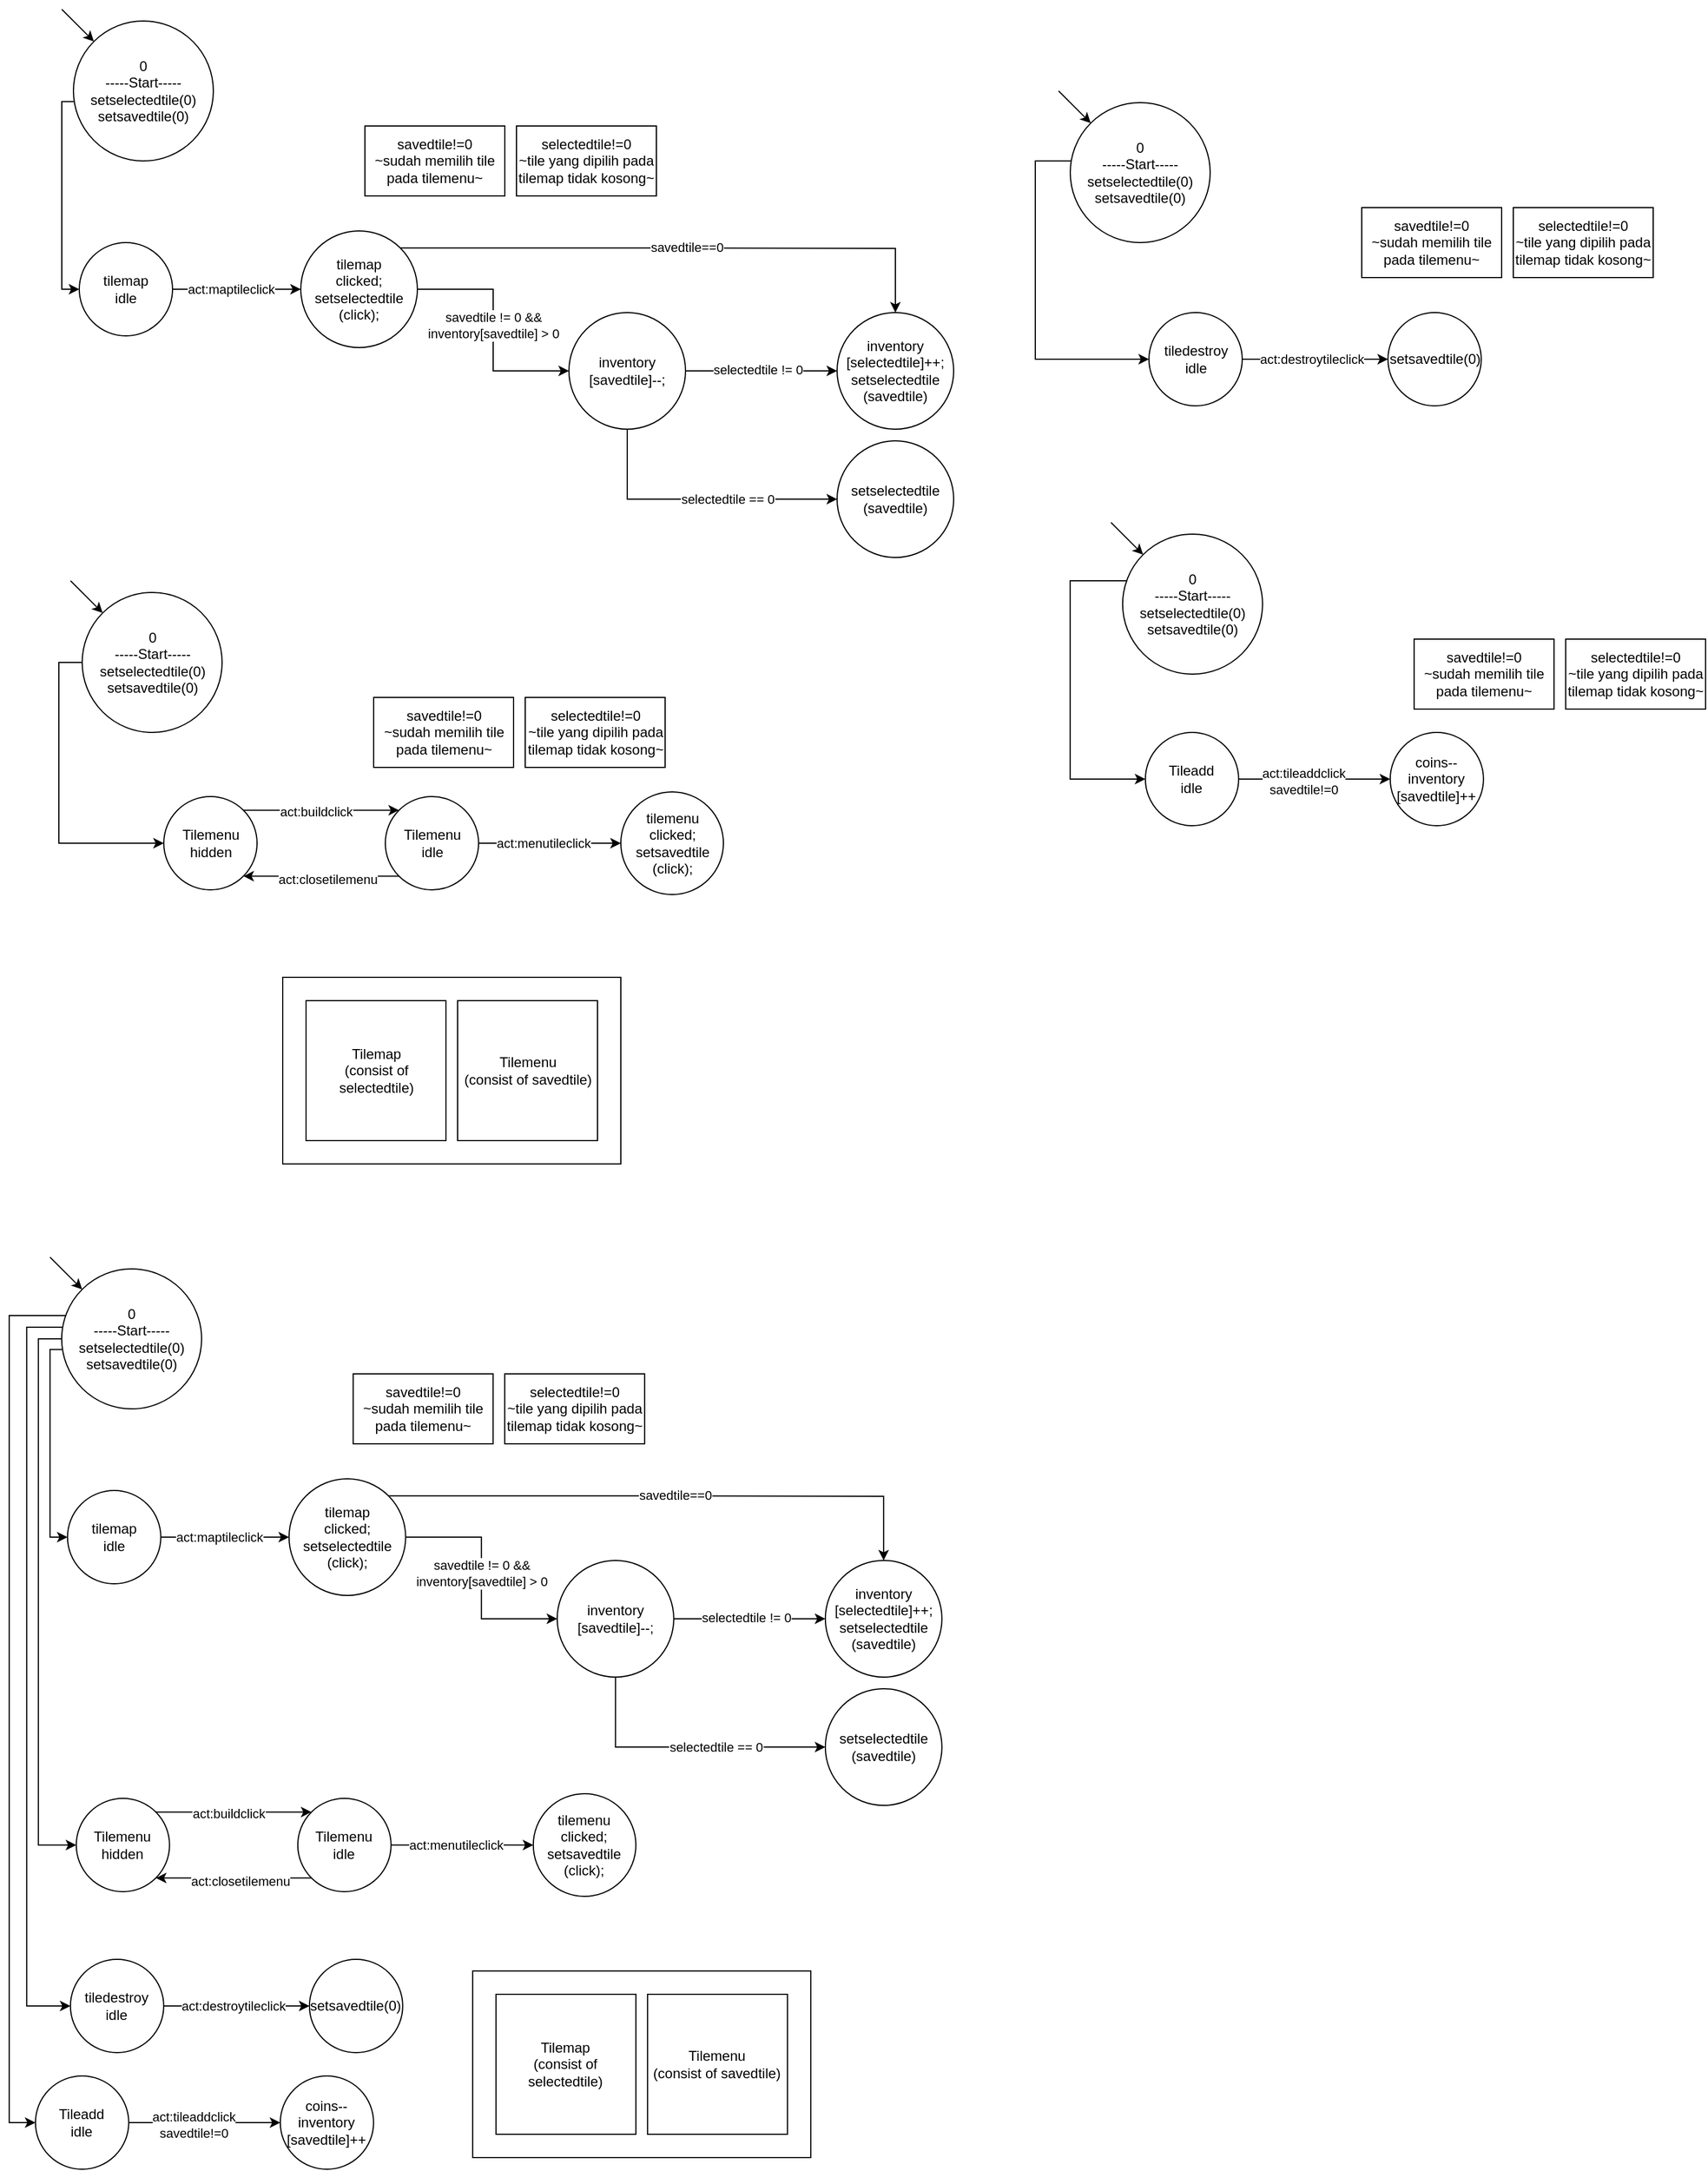 <mxfile version="24.6.3" type="github">
  <diagram name="Page-1" id="B2VvSjPYqP0Dd8WSLtDL">
    <mxGraphModel dx="3425" dy="1135" grid="1" gridSize="10" guides="1" tooltips="1" connect="1" arrows="1" fold="1" page="1" pageScale="1" pageWidth="850" pageHeight="1100" math="0" shadow="0">
      <root>
        <mxCell id="0" />
        <mxCell id="1" parent="0" />
        <mxCell id="H23mw5haXismM71pRZtm-64" style="edgeStyle=orthogonalEdgeStyle;rounded=0;orthogonalLoop=1;jettySize=auto;html=1;entryX=0;entryY=0.5;entryDx=0;entryDy=0;exitX=0.003;exitY=0.576;exitDx=0;exitDy=0;exitPerimeter=0;" parent="1" source="H23mw5haXismM71pRZtm-1" target="H23mw5haXismM71pRZtm-12" edge="1">
          <mxGeometry relative="1" as="geometry">
            <Array as="points">
              <mxPoint x="-795" y="159" />
              <mxPoint x="-795" y="320" />
            </Array>
          </mxGeometry>
        </mxCell>
        <mxCell id="H23mw5haXismM71pRZtm-1" value="&lt;div&gt;0&lt;/div&gt;-----Start-----&lt;div&gt;setselectedtile(0)&lt;/div&gt;&lt;div&gt;setsavedtile(0)&lt;/div&gt;" style="ellipse;whiteSpace=wrap;html=1;aspect=fixed;" parent="1" vertex="1">
          <mxGeometry x="-785" y="90" width="120" height="120" as="geometry" />
        </mxCell>
        <mxCell id="H23mw5haXismM71pRZtm-14" style="edgeStyle=orthogonalEdgeStyle;rounded=0;orthogonalLoop=1;jettySize=auto;html=1;entryX=0;entryY=0.5;entryDx=0;entryDy=0;" parent="1" source="H23mw5haXismM71pRZtm-12" target="H23mw5haXismM71pRZtm-13" edge="1">
          <mxGeometry relative="1" as="geometry" />
        </mxCell>
        <mxCell id="H23mw5haXismM71pRZtm-15" value="act:maptileclick" style="edgeLabel;html=1;align=center;verticalAlign=middle;resizable=0;points=[];" parent="H23mw5haXismM71pRZtm-14" vertex="1" connectable="0">
          <mxGeometry x="-0.097" y="1" relative="1" as="geometry">
            <mxPoint y="1" as="offset" />
          </mxGeometry>
        </mxCell>
        <mxCell id="H23mw5haXismM71pRZtm-12" value="tilemap&lt;br&gt;idle" style="ellipse;whiteSpace=wrap;html=1;aspect=fixed;" parent="1" vertex="1">
          <mxGeometry x="-780" y="280" width="80" height="80" as="geometry" />
        </mxCell>
        <mxCell id="H23mw5haXismM71pRZtm-26" style="edgeStyle=orthogonalEdgeStyle;rounded=0;orthogonalLoop=1;jettySize=auto;html=1;exitX=1;exitY=0.5;exitDx=0;exitDy=0;" parent="1" source="H23mw5haXismM71pRZtm-13" target="H23mw5haXismM71pRZtm-25" edge="1">
          <mxGeometry relative="1" as="geometry" />
        </mxCell>
        <mxCell id="H23mw5haXismM71pRZtm-27" value="savedtile != 0 &amp;amp;&amp;amp;&lt;br&gt;inventory[savedtile] &amp;gt; 0" style="edgeLabel;html=1;align=center;verticalAlign=middle;resizable=0;points=[];" parent="H23mw5haXismM71pRZtm-26" vertex="1" connectable="0">
          <mxGeometry x="-0.137" y="-1" relative="1" as="geometry">
            <mxPoint x="1" y="9" as="offset" />
          </mxGeometry>
        </mxCell>
        <mxCell id="nFDg0CQgzNbgJ2Q2-bqe-1" style="edgeStyle=orthogonalEdgeStyle;rounded=0;orthogonalLoop=1;jettySize=auto;html=1;exitX=1;exitY=0;exitDx=0;exitDy=0;entryX=0.5;entryY=0;entryDx=0;entryDy=0;" parent="1" source="H23mw5haXismM71pRZtm-13" target="H23mw5haXismM71pRZtm-51" edge="1">
          <mxGeometry relative="1" as="geometry">
            <mxPoint x="-465" y="470.0" as="targetPoint" />
            <Array as="points">
              <mxPoint x="-270" y="285" />
              <mxPoint x="-80" y="285" />
            </Array>
          </mxGeometry>
        </mxCell>
        <mxCell id="nFDg0CQgzNbgJ2Q2-bqe-3" value="savedtile==0" style="edgeLabel;html=1;align=center;verticalAlign=middle;resizable=0;points=[];" parent="nFDg0CQgzNbgJ2Q2-bqe-1" vertex="1" connectable="0">
          <mxGeometry x="-0.591" y="1" relative="1" as="geometry">
            <mxPoint x="147" as="offset" />
          </mxGeometry>
        </mxCell>
        <mxCell id="H23mw5haXismM71pRZtm-13" value="tilemap&lt;br&gt;clicked;&lt;br&gt;setselectedtile&lt;br&gt;(click);" style="ellipse;whiteSpace=wrap;html=1;aspect=fixed;" parent="1" vertex="1">
          <mxGeometry x="-590" y="270" width="100" height="100" as="geometry" />
        </mxCell>
        <mxCell id="H23mw5haXismM71pRZtm-52" style="edgeStyle=orthogonalEdgeStyle;rounded=0;orthogonalLoop=1;jettySize=auto;html=1;" parent="1" source="H23mw5haXismM71pRZtm-25" target="H23mw5haXismM71pRZtm-51" edge="1">
          <mxGeometry relative="1" as="geometry" />
        </mxCell>
        <mxCell id="H23mw5haXismM71pRZtm-53" value="selectedtile != 0" style="edgeLabel;html=1;align=center;verticalAlign=middle;resizable=0;points=[];" parent="H23mw5haXismM71pRZtm-52" vertex="1" connectable="0">
          <mxGeometry x="-0.046" y="1" relative="1" as="geometry">
            <mxPoint as="offset" />
          </mxGeometry>
        </mxCell>
        <mxCell id="H23mw5haXismM71pRZtm-55" style="edgeStyle=orthogonalEdgeStyle;rounded=0;orthogonalLoop=1;jettySize=auto;html=1;entryX=0;entryY=0.5;entryDx=0;entryDy=0;" parent="1" source="H23mw5haXismM71pRZtm-25" target="H23mw5haXismM71pRZtm-54" edge="1">
          <mxGeometry relative="1" as="geometry">
            <Array as="points">
              <mxPoint x="-310" y="500" />
            </Array>
          </mxGeometry>
        </mxCell>
        <mxCell id="H23mw5haXismM71pRZtm-56" value="selectedtile == 0" style="edgeLabel;html=1;align=center;verticalAlign=middle;resizable=0;points=[];" parent="H23mw5haXismM71pRZtm-55" vertex="1" connectable="0">
          <mxGeometry x="0.215" relative="1" as="geometry">
            <mxPoint as="offset" />
          </mxGeometry>
        </mxCell>
        <mxCell id="H23mw5haXismM71pRZtm-25" value="&lt;div&gt;inventory&lt;br&gt;[savedtile]--;&lt;/div&gt;" style="ellipse;whiteSpace=wrap;html=1;aspect=fixed;" parent="1" vertex="1">
          <mxGeometry x="-360" y="340" width="100" height="100" as="geometry" />
        </mxCell>
        <mxCell id="H23mw5haXismM71pRZtm-29" value="" style="endArrow=classic;html=1;rounded=0;entryX=0;entryY=0;entryDx=0;entryDy=0;" parent="1" target="H23mw5haXismM71pRZtm-1" edge="1">
          <mxGeometry width="50" height="50" relative="1" as="geometry">
            <mxPoint x="-795" y="80" as="sourcePoint" />
            <mxPoint x="-773" y="102" as="targetPoint" />
          </mxGeometry>
        </mxCell>
        <mxCell id="H23mw5haXismM71pRZtm-48" value="savedtile!=0&lt;br&gt;~sudah memilih tile pada tilemenu~" style="rounded=0;whiteSpace=wrap;html=1;" parent="1" vertex="1">
          <mxGeometry x="-535" y="180" width="120" height="60" as="geometry" />
        </mxCell>
        <mxCell id="H23mw5haXismM71pRZtm-49" value="selectedtile!=0&lt;br&gt;~tile yang dipilih pada tilemap tidak kosong~" style="rounded=0;whiteSpace=wrap;html=1;" parent="1" vertex="1">
          <mxGeometry x="-405" y="180" width="120" height="60" as="geometry" />
        </mxCell>
        <mxCell id="H23mw5haXismM71pRZtm-51" value="&lt;div&gt;&lt;div&gt;inventory&lt;/div&gt;&lt;div&gt;[selectedtile]++;&lt;br&gt;setselectedtile&lt;br&gt;(savedtile)&lt;br&gt;&lt;/div&gt;&lt;/div&gt;" style="ellipse;whiteSpace=wrap;html=1;aspect=fixed;" parent="1" vertex="1">
          <mxGeometry x="-130" y="340" width="100" height="100" as="geometry" />
        </mxCell>
        <mxCell id="H23mw5haXismM71pRZtm-54" value="&lt;div&gt;&lt;div&gt;&lt;span style=&quot;background-color: initial;&quot;&gt;setselectedtile&lt;/span&gt;&lt;br&gt;&lt;/div&gt;&lt;div&gt;(savedtile)&lt;br&gt;&lt;/div&gt;&lt;/div&gt;" style="ellipse;whiteSpace=wrap;html=1;aspect=fixed;" parent="1" vertex="1">
          <mxGeometry x="-130" y="450" width="100" height="100" as="geometry" />
        </mxCell>
        <mxCell id="KSxIwshW0E-SHXxysfeE-2" style="edgeStyle=orthogonalEdgeStyle;rounded=0;orthogonalLoop=1;jettySize=auto;html=1;entryX=0;entryY=0.5;entryDx=0;entryDy=0;exitX=0;exitY=0.5;exitDx=0;exitDy=0;" edge="1" parent="1" source="KSxIwshW0E-SHXxysfeE-5" target="KSxIwshW0E-SHXxysfeE-28">
          <mxGeometry relative="1" as="geometry">
            <Array as="points">
              <mxPoint x="-797.5" y="640" />
              <mxPoint x="-797.5" y="795" />
            </Array>
          </mxGeometry>
        </mxCell>
        <mxCell id="KSxIwshW0E-SHXxysfeE-5" value="&lt;div&gt;0&lt;/div&gt;-----Start-----&lt;div&gt;setselectedtile(0)&lt;/div&gt;&lt;div&gt;setsavedtile(0)&lt;/div&gt;" style="ellipse;whiteSpace=wrap;html=1;aspect=fixed;" vertex="1" parent="1">
          <mxGeometry x="-777.5" y="580" width="120" height="120" as="geometry" />
        </mxCell>
        <mxCell id="KSxIwshW0E-SHXxysfeE-22" value="" style="endArrow=classic;html=1;rounded=0;entryX=0;entryY=0;entryDx=0;entryDy=0;" edge="1" parent="1" target="KSxIwshW0E-SHXxysfeE-5">
          <mxGeometry width="50" height="50" relative="1" as="geometry">
            <mxPoint x="-787.5" y="570" as="sourcePoint" />
            <mxPoint x="-765.5" y="592" as="targetPoint" />
          </mxGeometry>
        </mxCell>
        <mxCell id="KSxIwshW0E-SHXxysfeE-23" style="edgeStyle=orthogonalEdgeStyle;rounded=0;orthogonalLoop=1;jettySize=auto;html=1;entryX=0;entryY=0.5;entryDx=0;entryDy=0;exitX=1;exitY=0.5;exitDx=0;exitDy=0;" edge="1" parent="1" source="KSxIwshW0E-SHXxysfeE-31" target="KSxIwshW0E-SHXxysfeE-25">
          <mxGeometry relative="1" as="geometry">
            <mxPoint x="-302" y="863" as="sourcePoint" />
          </mxGeometry>
        </mxCell>
        <mxCell id="KSxIwshW0E-SHXxysfeE-24" value="act:menutileclick" style="edgeLabel;html=1;align=center;verticalAlign=middle;resizable=0;points=[];" vertex="1" connectable="0" parent="KSxIwshW0E-SHXxysfeE-23">
          <mxGeometry x="-0.097" y="1" relative="1" as="geometry">
            <mxPoint y="1" as="offset" />
          </mxGeometry>
        </mxCell>
        <mxCell id="KSxIwshW0E-SHXxysfeE-25" value="tilemenu&lt;br&gt;clicked;&lt;br&gt;setsavedtile&lt;br&gt;(click);" style="ellipse;whiteSpace=wrap;html=1;aspect=fixed;" vertex="1" parent="1">
          <mxGeometry x="-315.5" y="751" width="88" height="88" as="geometry" />
        </mxCell>
        <mxCell id="KSxIwshW0E-SHXxysfeE-26" value="" style="edgeStyle=orthogonalEdgeStyle;rounded=0;orthogonalLoop=1;jettySize=auto;html=1;exitX=1;exitY=0;exitDx=0;exitDy=0;entryX=0;entryY=0;entryDx=0;entryDy=0;" edge="1" parent="1" source="KSxIwshW0E-SHXxysfeE-28" target="KSxIwshW0E-SHXxysfeE-31">
          <mxGeometry relative="1" as="geometry" />
        </mxCell>
        <mxCell id="KSxIwshW0E-SHXxysfeE-27" value="act:buildclick" style="edgeLabel;html=1;align=center;verticalAlign=middle;resizable=0;points=[];" vertex="1" connectable="0" parent="KSxIwshW0E-SHXxysfeE-26">
          <mxGeometry x="-0.07" y="-1" relative="1" as="geometry">
            <mxPoint as="offset" />
          </mxGeometry>
        </mxCell>
        <mxCell id="KSxIwshW0E-SHXxysfeE-28" value="Tilemenu&lt;br&gt;hidden" style="ellipse;whiteSpace=wrap;html=1;aspect=fixed;" vertex="1" parent="1">
          <mxGeometry x="-707.5" y="755" width="80" height="80" as="geometry" />
        </mxCell>
        <mxCell id="KSxIwshW0E-SHXxysfeE-29" style="edgeStyle=orthogonalEdgeStyle;rounded=0;orthogonalLoop=1;jettySize=auto;html=1;entryX=1;entryY=1;entryDx=0;entryDy=0;exitX=0;exitY=1;exitDx=0;exitDy=0;" edge="1" parent="1" source="KSxIwshW0E-SHXxysfeE-31" target="KSxIwshW0E-SHXxysfeE-28">
          <mxGeometry relative="1" as="geometry" />
        </mxCell>
        <mxCell id="KSxIwshW0E-SHXxysfeE-30" value="act:closetilemenu" style="edgeLabel;html=1;align=center;verticalAlign=middle;resizable=0;points=[];" vertex="1" connectable="0" parent="KSxIwshW0E-SHXxysfeE-29">
          <mxGeometry x="0.215" y="2" relative="1" as="geometry">
            <mxPoint x="20" as="offset" />
          </mxGeometry>
        </mxCell>
        <mxCell id="KSxIwshW0E-SHXxysfeE-31" value="Tilemenu&lt;br&gt;idle" style="ellipse;whiteSpace=wrap;html=1;aspect=fixed;" vertex="1" parent="1">
          <mxGeometry x="-517.5" y="755" width="80" height="80" as="geometry" />
        </mxCell>
        <mxCell id="KSxIwshW0E-SHXxysfeE-32" value="savedtile!=0&lt;br&gt;~sudah memilih tile pada tilemenu~" style="rounded=0;whiteSpace=wrap;html=1;" vertex="1" parent="1">
          <mxGeometry x="-527.5" y="670" width="120" height="60" as="geometry" />
        </mxCell>
        <mxCell id="KSxIwshW0E-SHXxysfeE-33" value="selectedtile!=0&lt;br&gt;~tile yang dipilih pada tilemap tidak kosong~" style="rounded=0;whiteSpace=wrap;html=1;" vertex="1" parent="1">
          <mxGeometry x="-397.5" y="670" width="120" height="60" as="geometry" />
        </mxCell>
        <mxCell id="KSxIwshW0E-SHXxysfeE-132" style="edgeStyle=orthogonalEdgeStyle;rounded=0;orthogonalLoop=1;jettySize=auto;html=1;entryX=0;entryY=0.5;entryDx=0;entryDy=0;" edge="1" parent="1" source="KSxIwshW0E-SHXxysfeE-134" target="KSxIwshW0E-SHXxysfeE-167">
          <mxGeometry relative="1" as="geometry">
            <Array as="points">
              <mxPoint x="40" y="210" />
              <mxPoint x="40" y="380" />
            </Array>
          </mxGeometry>
        </mxCell>
        <mxCell id="KSxIwshW0E-SHXxysfeE-134" value="&lt;div&gt;0&lt;/div&gt;-----Start-----&lt;div&gt;setselectedtile(0)&lt;/div&gt;&lt;div&gt;setsavedtile(0)&lt;/div&gt;" style="ellipse;whiteSpace=wrap;html=1;aspect=fixed;" vertex="1" parent="1">
          <mxGeometry x="70" y="160" width="120" height="120" as="geometry" />
        </mxCell>
        <mxCell id="KSxIwshW0E-SHXxysfeE-143" value="" style="rounded=0;whiteSpace=wrap;html=1;" vertex="1" parent="1">
          <mxGeometry x="-605.5" y="910" width="290" height="160" as="geometry" />
        </mxCell>
        <mxCell id="KSxIwshW0E-SHXxysfeE-144" value="Tilemap&lt;br&gt;(consist of selectedtile)" style="whiteSpace=wrap;html=1;aspect=fixed;" vertex="1" parent="1">
          <mxGeometry x="-585.5" y="930" width="120" height="120" as="geometry" />
        </mxCell>
        <mxCell id="KSxIwshW0E-SHXxysfeE-145" value="Tilemenu&lt;br&gt;(consist of savedtile)" style="whiteSpace=wrap;html=1;aspect=fixed;" vertex="1" parent="1">
          <mxGeometry x="-455.5" y="930" width="120" height="120" as="geometry" />
        </mxCell>
        <mxCell id="KSxIwshW0E-SHXxysfeE-151" value="" style="endArrow=classic;html=1;rounded=0;entryX=0;entryY=0;entryDx=0;entryDy=0;" edge="1" parent="1" target="KSxIwshW0E-SHXxysfeE-134">
          <mxGeometry width="50" height="50" relative="1" as="geometry">
            <mxPoint x="60" y="150" as="sourcePoint" />
            <mxPoint x="82" y="172" as="targetPoint" />
          </mxGeometry>
        </mxCell>
        <mxCell id="KSxIwshW0E-SHXxysfeE-161" value="savedtile!=0&lt;br&gt;~sudah memilih tile pada tilemenu~" style="rounded=0;whiteSpace=wrap;html=1;" vertex="1" parent="1">
          <mxGeometry x="320" y="250" width="120" height="60" as="geometry" />
        </mxCell>
        <mxCell id="KSxIwshW0E-SHXxysfeE-162" value="selectedtile!=0&lt;br&gt;~tile yang dipilih pada tilemap tidak kosong~" style="rounded=0;whiteSpace=wrap;html=1;" vertex="1" parent="1">
          <mxGeometry x="450" y="250" width="120" height="60" as="geometry" />
        </mxCell>
        <mxCell id="KSxIwshW0E-SHXxysfeE-165" value="" style="edgeStyle=orthogonalEdgeStyle;rounded=0;orthogonalLoop=1;jettySize=auto;html=1;" edge="1" parent="1" source="KSxIwshW0E-SHXxysfeE-167" target="KSxIwshW0E-SHXxysfeE-168">
          <mxGeometry relative="1" as="geometry" />
        </mxCell>
        <mxCell id="KSxIwshW0E-SHXxysfeE-166" value="act:destroytileclick" style="edgeLabel;html=1;align=center;verticalAlign=middle;resizable=0;points=[];" vertex="1" connectable="0" parent="KSxIwshW0E-SHXxysfeE-165">
          <mxGeometry x="-0.573" y="1" relative="1" as="geometry">
            <mxPoint x="33" y="1" as="offset" />
          </mxGeometry>
        </mxCell>
        <mxCell id="KSxIwshW0E-SHXxysfeE-167" value="tiledestroy&lt;div&gt;idle&lt;/div&gt;" style="ellipse;whiteSpace=wrap;html=1;aspect=fixed;" vertex="1" parent="1">
          <mxGeometry x="137.5" y="340" width="80" height="80" as="geometry" />
        </mxCell>
        <mxCell id="KSxIwshW0E-SHXxysfeE-168" value="setsavedtile(0)" style="ellipse;whiteSpace=wrap;html=1;" vertex="1" parent="1">
          <mxGeometry x="342.5" y="340" width="80" height="80" as="geometry" />
        </mxCell>
        <mxCell id="KSxIwshW0E-SHXxysfeE-173" style="edgeStyle=orthogonalEdgeStyle;rounded=0;orthogonalLoop=1;jettySize=auto;html=1;" edge="1" parent="1" source="KSxIwshW0E-SHXxysfeE-174" target="KSxIwshW0E-SHXxysfeE-180">
          <mxGeometry relative="1" as="geometry">
            <mxPoint x="119.92" y="1180" as="targetPoint" />
            <Array as="points">
              <mxPoint x="69.92" y="570" />
              <mxPoint x="69.92" y="740" />
            </Array>
          </mxGeometry>
        </mxCell>
        <mxCell id="KSxIwshW0E-SHXxysfeE-174" value="&lt;div&gt;0&lt;/div&gt;-----Start-----&lt;div&gt;setselectedtile(0)&lt;/div&gt;&lt;div&gt;setsavedtile(0)&lt;/div&gt;" style="ellipse;whiteSpace=wrap;html=1;aspect=fixed;" vertex="1" parent="1">
          <mxGeometry x="114.92" y="530" width="120" height="120" as="geometry" />
        </mxCell>
        <mxCell id="KSxIwshW0E-SHXxysfeE-175" value="" style="endArrow=classic;html=1;rounded=0;entryX=0;entryY=0;entryDx=0;entryDy=0;" edge="1" parent="1" target="KSxIwshW0E-SHXxysfeE-174">
          <mxGeometry width="50" height="50" relative="1" as="geometry">
            <mxPoint x="104.92" y="520" as="sourcePoint" />
            <mxPoint x="126.92" y="542" as="targetPoint" />
          </mxGeometry>
        </mxCell>
        <mxCell id="KSxIwshW0E-SHXxysfeE-176" value="savedtile!=0&lt;br&gt;~sudah memilih tile pada tilemenu~" style="rounded=0;whiteSpace=wrap;html=1;" vertex="1" parent="1">
          <mxGeometry x="364.92" y="620" width="120" height="60" as="geometry" />
        </mxCell>
        <mxCell id="KSxIwshW0E-SHXxysfeE-177" value="selectedtile!=0&lt;br&gt;~tile yang dipilih pada tilemap tidak kosong~" style="rounded=0;whiteSpace=wrap;html=1;" vertex="1" parent="1">
          <mxGeometry x="494.92" y="620" width="120" height="60" as="geometry" />
        </mxCell>
        <mxCell id="KSxIwshW0E-SHXxysfeE-178" style="edgeStyle=orthogonalEdgeStyle;rounded=0;orthogonalLoop=1;jettySize=auto;html=1;" edge="1" parent="1" source="KSxIwshW0E-SHXxysfeE-180" target="KSxIwshW0E-SHXxysfeE-181">
          <mxGeometry relative="1" as="geometry">
            <mxPoint x="324.42" y="740" as="targetPoint" />
          </mxGeometry>
        </mxCell>
        <mxCell id="KSxIwshW0E-SHXxysfeE-179" value="act:tileaddclick&lt;br&gt;savedtile!=0" style="edgeLabel;html=1;align=center;verticalAlign=middle;resizable=0;points=[];" vertex="1" connectable="0" parent="KSxIwshW0E-SHXxysfeE-178">
          <mxGeometry x="-0.155" y="-2" relative="1" as="geometry">
            <mxPoint as="offset" />
          </mxGeometry>
        </mxCell>
        <mxCell id="KSxIwshW0E-SHXxysfeE-180" value="Tileadd&lt;br&gt;idle" style="ellipse;whiteSpace=wrap;html=1;aspect=fixed;" vertex="1" parent="1">
          <mxGeometry x="134.42" y="700" width="80" height="80" as="geometry" />
        </mxCell>
        <mxCell id="KSxIwshW0E-SHXxysfeE-181" value="&lt;div&gt;coins--&lt;/div&gt;inventory&lt;br&gt;[savedtile]++" style="ellipse;whiteSpace=wrap;html=1;aspect=fixed;" vertex="1" parent="1">
          <mxGeometry x="344.42" y="700" width="80" height="80" as="geometry" />
        </mxCell>
        <mxCell id="KSxIwshW0E-SHXxysfeE-182" style="edgeStyle=orthogonalEdgeStyle;rounded=0;orthogonalLoop=1;jettySize=auto;html=1;entryX=0;entryY=0.5;entryDx=0;entryDy=0;exitX=0.003;exitY=0.576;exitDx=0;exitDy=0;exitPerimeter=0;" edge="1" parent="1" source="KSxIwshW0E-SHXxysfeE-186" target="KSxIwshW0E-SHXxysfeE-189">
          <mxGeometry relative="1" as="geometry">
            <Array as="points">
              <mxPoint x="-805.08" y="1229" />
              <mxPoint x="-805.08" y="1390" />
            </Array>
          </mxGeometry>
        </mxCell>
        <mxCell id="KSxIwshW0E-SHXxysfeE-183" style="edgeStyle=orthogonalEdgeStyle;rounded=0;orthogonalLoop=1;jettySize=auto;html=1;entryX=0;entryY=0.5;entryDx=0;entryDy=0;exitX=0;exitY=0.5;exitDx=0;exitDy=0;" edge="1" parent="1" source="KSxIwshW0E-SHXxysfeE-186" target="KSxIwshW0E-SHXxysfeE-209">
          <mxGeometry relative="1" as="geometry">
            <Array as="points">
              <mxPoint x="-815.08" y="1220" />
              <mxPoint x="-815.08" y="1654" />
            </Array>
          </mxGeometry>
        </mxCell>
        <mxCell id="KSxIwshW0E-SHXxysfeE-184" style="edgeStyle=orthogonalEdgeStyle;rounded=0;orthogonalLoop=1;jettySize=auto;html=1;entryX=0;entryY=0.5;entryDx=0;entryDy=0;" edge="1" parent="1" source="KSxIwshW0E-SHXxysfeE-186" target="KSxIwshW0E-SHXxysfeE-219">
          <mxGeometry relative="1" as="geometry">
            <Array as="points">
              <mxPoint x="-825.08" y="1210" />
              <mxPoint x="-825.08" y="1792" />
            </Array>
          </mxGeometry>
        </mxCell>
        <mxCell id="KSxIwshW0E-SHXxysfeE-185" style="edgeStyle=orthogonalEdgeStyle;rounded=0;orthogonalLoop=1;jettySize=auto;html=1;" edge="1" parent="1" source="KSxIwshW0E-SHXxysfeE-186" target="KSxIwshW0E-SHXxysfeE-223">
          <mxGeometry relative="1" as="geometry">
            <mxPoint x="-790.08" y="1810" as="targetPoint" />
            <Array as="points">
              <mxPoint x="-840.08" y="1200" />
              <mxPoint x="-840.08" y="1892" />
            </Array>
          </mxGeometry>
        </mxCell>
        <mxCell id="KSxIwshW0E-SHXxysfeE-186" value="&lt;div&gt;0&lt;/div&gt;-----Start-----&lt;div&gt;setselectedtile(0)&lt;/div&gt;&lt;div&gt;setsavedtile(0)&lt;/div&gt;" style="ellipse;whiteSpace=wrap;html=1;aspect=fixed;" vertex="1" parent="1">
          <mxGeometry x="-795.08" y="1160" width="120" height="120" as="geometry" />
        </mxCell>
        <mxCell id="KSxIwshW0E-SHXxysfeE-187" style="edgeStyle=orthogonalEdgeStyle;rounded=0;orthogonalLoop=1;jettySize=auto;html=1;entryX=0;entryY=0.5;entryDx=0;entryDy=0;" edge="1" parent="1" source="KSxIwshW0E-SHXxysfeE-189" target="KSxIwshW0E-SHXxysfeE-194">
          <mxGeometry relative="1" as="geometry" />
        </mxCell>
        <mxCell id="KSxIwshW0E-SHXxysfeE-188" value="act:maptileclick" style="edgeLabel;html=1;align=center;verticalAlign=middle;resizable=0;points=[];" vertex="1" connectable="0" parent="KSxIwshW0E-SHXxysfeE-187">
          <mxGeometry x="-0.097" y="1" relative="1" as="geometry">
            <mxPoint y="1" as="offset" />
          </mxGeometry>
        </mxCell>
        <mxCell id="KSxIwshW0E-SHXxysfeE-189" value="tilemap&lt;br&gt;idle" style="ellipse;whiteSpace=wrap;html=1;aspect=fixed;" vertex="1" parent="1">
          <mxGeometry x="-790.08" y="1350" width="80" height="80" as="geometry" />
        </mxCell>
        <mxCell id="KSxIwshW0E-SHXxysfeE-190" style="edgeStyle=orthogonalEdgeStyle;rounded=0;orthogonalLoop=1;jettySize=auto;html=1;exitX=1;exitY=0.5;exitDx=0;exitDy=0;" edge="1" parent="1" source="KSxIwshW0E-SHXxysfeE-194" target="KSxIwshW0E-SHXxysfeE-202">
          <mxGeometry relative="1" as="geometry" />
        </mxCell>
        <mxCell id="KSxIwshW0E-SHXxysfeE-191" value="savedtile != 0 &amp;amp;&amp;amp;&lt;br&gt;inventory[savedtile] &amp;gt; 0" style="edgeLabel;html=1;align=center;verticalAlign=middle;resizable=0;points=[];" vertex="1" connectable="0" parent="KSxIwshW0E-SHXxysfeE-190">
          <mxGeometry x="-0.137" y="-1" relative="1" as="geometry">
            <mxPoint x="1" y="9" as="offset" />
          </mxGeometry>
        </mxCell>
        <mxCell id="KSxIwshW0E-SHXxysfeE-192" style="edgeStyle=orthogonalEdgeStyle;rounded=0;orthogonalLoop=1;jettySize=auto;html=1;exitX=1;exitY=0;exitDx=0;exitDy=0;entryX=0.5;entryY=0;entryDx=0;entryDy=0;" edge="1" parent="1" source="KSxIwshW0E-SHXxysfeE-194" target="KSxIwshW0E-SHXxysfeE-215">
          <mxGeometry relative="1" as="geometry">
            <mxPoint x="-475.08" y="1540" as="targetPoint" />
            <Array as="points">
              <mxPoint x="-280.08" y="1355" />
              <mxPoint x="-90.08" y="1355" />
            </Array>
          </mxGeometry>
        </mxCell>
        <mxCell id="KSxIwshW0E-SHXxysfeE-193" value="savedtile==0" style="edgeLabel;html=1;align=center;verticalAlign=middle;resizable=0;points=[];" vertex="1" connectable="0" parent="KSxIwshW0E-SHXxysfeE-192">
          <mxGeometry x="-0.591" y="1" relative="1" as="geometry">
            <mxPoint x="147" as="offset" />
          </mxGeometry>
        </mxCell>
        <mxCell id="KSxIwshW0E-SHXxysfeE-194" value="tilemap&lt;br&gt;clicked;&lt;br&gt;setselectedtile&lt;br&gt;(click);" style="ellipse;whiteSpace=wrap;html=1;aspect=fixed;" vertex="1" parent="1">
          <mxGeometry x="-600.08" y="1340" width="100" height="100" as="geometry" />
        </mxCell>
        <mxCell id="KSxIwshW0E-SHXxysfeE-195" value="" style="rounded=0;whiteSpace=wrap;html=1;" vertex="1" parent="1">
          <mxGeometry x="-442.58" y="1762" width="290" height="160" as="geometry" />
        </mxCell>
        <mxCell id="KSxIwshW0E-SHXxysfeE-196" value="Tilemap&lt;br&gt;(consist of selectedtile)" style="whiteSpace=wrap;html=1;aspect=fixed;" vertex="1" parent="1">
          <mxGeometry x="-422.58" y="1782" width="120" height="120" as="geometry" />
        </mxCell>
        <mxCell id="KSxIwshW0E-SHXxysfeE-197" value="Tilemenu&lt;br&gt;(consist of savedtile)" style="whiteSpace=wrap;html=1;aspect=fixed;" vertex="1" parent="1">
          <mxGeometry x="-292.58" y="1782" width="120" height="120" as="geometry" />
        </mxCell>
        <mxCell id="KSxIwshW0E-SHXxysfeE-198" style="edgeStyle=orthogonalEdgeStyle;rounded=0;orthogonalLoop=1;jettySize=auto;html=1;" edge="1" parent="1" source="KSxIwshW0E-SHXxysfeE-202" target="KSxIwshW0E-SHXxysfeE-215">
          <mxGeometry relative="1" as="geometry" />
        </mxCell>
        <mxCell id="KSxIwshW0E-SHXxysfeE-199" value="selectedtile != 0" style="edgeLabel;html=1;align=center;verticalAlign=middle;resizable=0;points=[];" vertex="1" connectable="0" parent="KSxIwshW0E-SHXxysfeE-198">
          <mxGeometry x="-0.046" y="1" relative="1" as="geometry">
            <mxPoint as="offset" />
          </mxGeometry>
        </mxCell>
        <mxCell id="KSxIwshW0E-SHXxysfeE-200" style="edgeStyle=orthogonalEdgeStyle;rounded=0;orthogonalLoop=1;jettySize=auto;html=1;entryX=0;entryY=0.5;entryDx=0;entryDy=0;" edge="1" parent="1" source="KSxIwshW0E-SHXxysfeE-202" target="KSxIwshW0E-SHXxysfeE-216">
          <mxGeometry relative="1" as="geometry">
            <Array as="points">
              <mxPoint x="-320.08" y="1570" />
            </Array>
          </mxGeometry>
        </mxCell>
        <mxCell id="KSxIwshW0E-SHXxysfeE-201" value="selectedtile == 0" style="edgeLabel;html=1;align=center;verticalAlign=middle;resizable=0;points=[];" vertex="1" connectable="0" parent="KSxIwshW0E-SHXxysfeE-200">
          <mxGeometry x="0.215" relative="1" as="geometry">
            <mxPoint as="offset" />
          </mxGeometry>
        </mxCell>
        <mxCell id="KSxIwshW0E-SHXxysfeE-202" value="&lt;div&gt;inventory&lt;br&gt;[savedtile]--;&lt;/div&gt;" style="ellipse;whiteSpace=wrap;html=1;aspect=fixed;" vertex="1" parent="1">
          <mxGeometry x="-370.08" y="1410" width="100" height="100" as="geometry" />
        </mxCell>
        <mxCell id="KSxIwshW0E-SHXxysfeE-203" value="" style="endArrow=classic;html=1;rounded=0;entryX=0;entryY=0;entryDx=0;entryDy=0;" edge="1" parent="1" target="KSxIwshW0E-SHXxysfeE-186">
          <mxGeometry width="50" height="50" relative="1" as="geometry">
            <mxPoint x="-805.08" y="1150" as="sourcePoint" />
            <mxPoint x="-783.08" y="1172" as="targetPoint" />
          </mxGeometry>
        </mxCell>
        <mxCell id="KSxIwshW0E-SHXxysfeE-204" style="edgeStyle=orthogonalEdgeStyle;rounded=0;orthogonalLoop=1;jettySize=auto;html=1;entryX=0;entryY=0.5;entryDx=0;entryDy=0;exitX=1;exitY=0.5;exitDx=0;exitDy=0;" edge="1" parent="1" source="KSxIwshW0E-SHXxysfeE-212" target="KSxIwshW0E-SHXxysfeE-206">
          <mxGeometry relative="1" as="geometry">
            <mxPoint x="-377.08" y="1722" as="sourcePoint" />
          </mxGeometry>
        </mxCell>
        <mxCell id="KSxIwshW0E-SHXxysfeE-205" value="act:menutileclick" style="edgeLabel;html=1;align=center;verticalAlign=middle;resizable=0;points=[];" vertex="1" connectable="0" parent="KSxIwshW0E-SHXxysfeE-204">
          <mxGeometry x="-0.097" y="1" relative="1" as="geometry">
            <mxPoint y="1" as="offset" />
          </mxGeometry>
        </mxCell>
        <mxCell id="KSxIwshW0E-SHXxysfeE-206" value="tilemenu&lt;br&gt;clicked;&lt;br&gt;setsavedtile&lt;br&gt;(click);" style="ellipse;whiteSpace=wrap;html=1;aspect=fixed;" vertex="1" parent="1">
          <mxGeometry x="-390.58" y="1610" width="88" height="88" as="geometry" />
        </mxCell>
        <mxCell id="KSxIwshW0E-SHXxysfeE-207" value="" style="edgeStyle=orthogonalEdgeStyle;rounded=0;orthogonalLoop=1;jettySize=auto;html=1;exitX=1;exitY=0;exitDx=0;exitDy=0;entryX=0;entryY=0;entryDx=0;entryDy=0;" edge="1" parent="1" source="KSxIwshW0E-SHXxysfeE-209" target="KSxIwshW0E-SHXxysfeE-212">
          <mxGeometry relative="1" as="geometry" />
        </mxCell>
        <mxCell id="KSxIwshW0E-SHXxysfeE-208" value="act:buildclick" style="edgeLabel;html=1;align=center;verticalAlign=middle;resizable=0;points=[];" vertex="1" connectable="0" parent="KSxIwshW0E-SHXxysfeE-207">
          <mxGeometry x="-0.07" y="-1" relative="1" as="geometry">
            <mxPoint as="offset" />
          </mxGeometry>
        </mxCell>
        <mxCell id="KSxIwshW0E-SHXxysfeE-209" value="Tilemenu&lt;br&gt;hidden" style="ellipse;whiteSpace=wrap;html=1;aspect=fixed;" vertex="1" parent="1">
          <mxGeometry x="-782.58" y="1614" width="80" height="80" as="geometry" />
        </mxCell>
        <mxCell id="KSxIwshW0E-SHXxysfeE-210" style="edgeStyle=orthogonalEdgeStyle;rounded=0;orthogonalLoop=1;jettySize=auto;html=1;entryX=1;entryY=1;entryDx=0;entryDy=0;exitX=0;exitY=1;exitDx=0;exitDy=0;" edge="1" parent="1" source="KSxIwshW0E-SHXxysfeE-212" target="KSxIwshW0E-SHXxysfeE-209">
          <mxGeometry relative="1" as="geometry" />
        </mxCell>
        <mxCell id="KSxIwshW0E-SHXxysfeE-211" value="act:closetilemenu" style="edgeLabel;html=1;align=center;verticalAlign=middle;resizable=0;points=[];" vertex="1" connectable="0" parent="KSxIwshW0E-SHXxysfeE-210">
          <mxGeometry x="0.215" y="2" relative="1" as="geometry">
            <mxPoint x="20" as="offset" />
          </mxGeometry>
        </mxCell>
        <mxCell id="KSxIwshW0E-SHXxysfeE-212" value="Tilemenu&lt;br&gt;idle" style="ellipse;whiteSpace=wrap;html=1;aspect=fixed;" vertex="1" parent="1">
          <mxGeometry x="-592.58" y="1614" width="80" height="80" as="geometry" />
        </mxCell>
        <mxCell id="KSxIwshW0E-SHXxysfeE-213" value="savedtile!=0&lt;br&gt;~sudah memilih tile pada tilemenu~" style="rounded=0;whiteSpace=wrap;html=1;" vertex="1" parent="1">
          <mxGeometry x="-545.08" y="1250" width="120" height="60" as="geometry" />
        </mxCell>
        <mxCell id="KSxIwshW0E-SHXxysfeE-214" value="selectedtile!=0&lt;br&gt;~tile yang dipilih pada tilemap tidak kosong~" style="rounded=0;whiteSpace=wrap;html=1;" vertex="1" parent="1">
          <mxGeometry x="-415.08" y="1250" width="120" height="60" as="geometry" />
        </mxCell>
        <mxCell id="KSxIwshW0E-SHXxysfeE-215" value="&lt;div&gt;&lt;div&gt;inventory&lt;/div&gt;&lt;div&gt;[selectedtile]++;&lt;br&gt;setselectedtile&lt;br&gt;(savedtile)&lt;br&gt;&lt;/div&gt;&lt;/div&gt;" style="ellipse;whiteSpace=wrap;html=1;aspect=fixed;" vertex="1" parent="1">
          <mxGeometry x="-140.08" y="1410" width="100" height="100" as="geometry" />
        </mxCell>
        <mxCell id="KSxIwshW0E-SHXxysfeE-216" value="&lt;div&gt;&lt;div&gt;&lt;span style=&quot;background-color: initial;&quot;&gt;setselectedtile&lt;/span&gt;&lt;br&gt;&lt;/div&gt;&lt;div&gt;(savedtile)&lt;br&gt;&lt;/div&gt;&lt;/div&gt;" style="ellipse;whiteSpace=wrap;html=1;aspect=fixed;" vertex="1" parent="1">
          <mxGeometry x="-140.08" y="1520" width="100" height="100" as="geometry" />
        </mxCell>
        <mxCell id="KSxIwshW0E-SHXxysfeE-217" value="" style="edgeStyle=orthogonalEdgeStyle;rounded=0;orthogonalLoop=1;jettySize=auto;html=1;" edge="1" parent="1" source="KSxIwshW0E-SHXxysfeE-219" target="KSxIwshW0E-SHXxysfeE-220">
          <mxGeometry relative="1" as="geometry" />
        </mxCell>
        <mxCell id="KSxIwshW0E-SHXxysfeE-218" value="act:destroytileclick" style="edgeLabel;html=1;align=center;verticalAlign=middle;resizable=0;points=[];" vertex="1" connectable="0" parent="KSxIwshW0E-SHXxysfeE-217">
          <mxGeometry x="-0.573" y="1" relative="1" as="geometry">
            <mxPoint x="33" y="1" as="offset" />
          </mxGeometry>
        </mxCell>
        <mxCell id="KSxIwshW0E-SHXxysfeE-219" value="tiledestroy&lt;div&gt;idle&lt;/div&gt;" style="ellipse;whiteSpace=wrap;html=1;aspect=fixed;" vertex="1" parent="1">
          <mxGeometry x="-787.58" y="1752" width="80" height="80" as="geometry" />
        </mxCell>
        <mxCell id="KSxIwshW0E-SHXxysfeE-220" value="setsavedtile(0)" style="ellipse;whiteSpace=wrap;html=1;" vertex="1" parent="1">
          <mxGeometry x="-582.58" y="1752" width="80" height="80" as="geometry" />
        </mxCell>
        <mxCell id="KSxIwshW0E-SHXxysfeE-221" style="edgeStyle=orthogonalEdgeStyle;rounded=0;orthogonalLoop=1;jettySize=auto;html=1;" edge="1" parent="1" source="KSxIwshW0E-SHXxysfeE-223" target="KSxIwshW0E-SHXxysfeE-224">
          <mxGeometry relative="1" as="geometry">
            <mxPoint x="-627.58" y="1892" as="targetPoint" />
          </mxGeometry>
        </mxCell>
        <mxCell id="KSxIwshW0E-SHXxysfeE-222" value="act:tileaddclick&lt;br&gt;savedtile!=0" style="edgeLabel;html=1;align=center;verticalAlign=middle;resizable=0;points=[];" vertex="1" connectable="0" parent="KSxIwshW0E-SHXxysfeE-221">
          <mxGeometry x="-0.155" y="-2" relative="1" as="geometry">
            <mxPoint as="offset" />
          </mxGeometry>
        </mxCell>
        <mxCell id="KSxIwshW0E-SHXxysfeE-223" value="Tileadd&lt;br&gt;idle" style="ellipse;whiteSpace=wrap;html=1;aspect=fixed;" vertex="1" parent="1">
          <mxGeometry x="-817.58" y="1852" width="80" height="80" as="geometry" />
        </mxCell>
        <mxCell id="KSxIwshW0E-SHXxysfeE-224" value="&lt;div&gt;coins--&lt;/div&gt;inventory&lt;br&gt;[savedtile]++" style="ellipse;whiteSpace=wrap;html=1;aspect=fixed;" vertex="1" parent="1">
          <mxGeometry x="-607.58" y="1852" width="80" height="80" as="geometry" />
        </mxCell>
      </root>
    </mxGraphModel>
  </diagram>
</mxfile>
